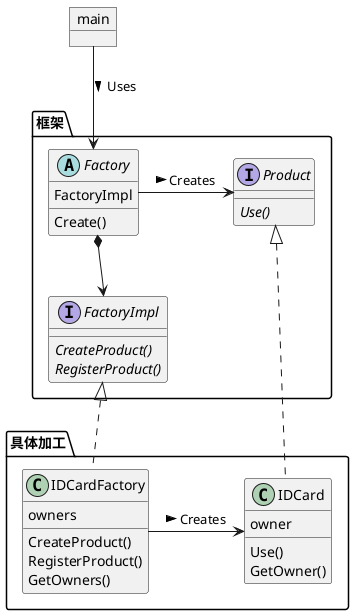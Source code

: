@startuml
'https://plantuml.com/class-diagram

object main
package 框架 {
    interface Product {
        {abstract}Use()
    }
    interface FactoryImpl {
        {abstract}CreateProduct()
        {abstract}RegisterProduct()
    }
    abstract class Factory {
        FactoryImpl
        Create()
    }
}
package 具体加工 {
    class IDCard {
        owner
        Use()
        GetOwner()
    }
    class IDCardFactory {
        owners
        CreateProduct()
        RegisterProduct()
        GetOwners()
    }
}

main --> Factory: Uses >
Factory -> Product: Creates >
Factory *--> FactoryImpl
FactoryImpl <|.. IDCardFactory
IDCardFactory -> IDCard: Creates >
Product <|.. IDCard

@enduml